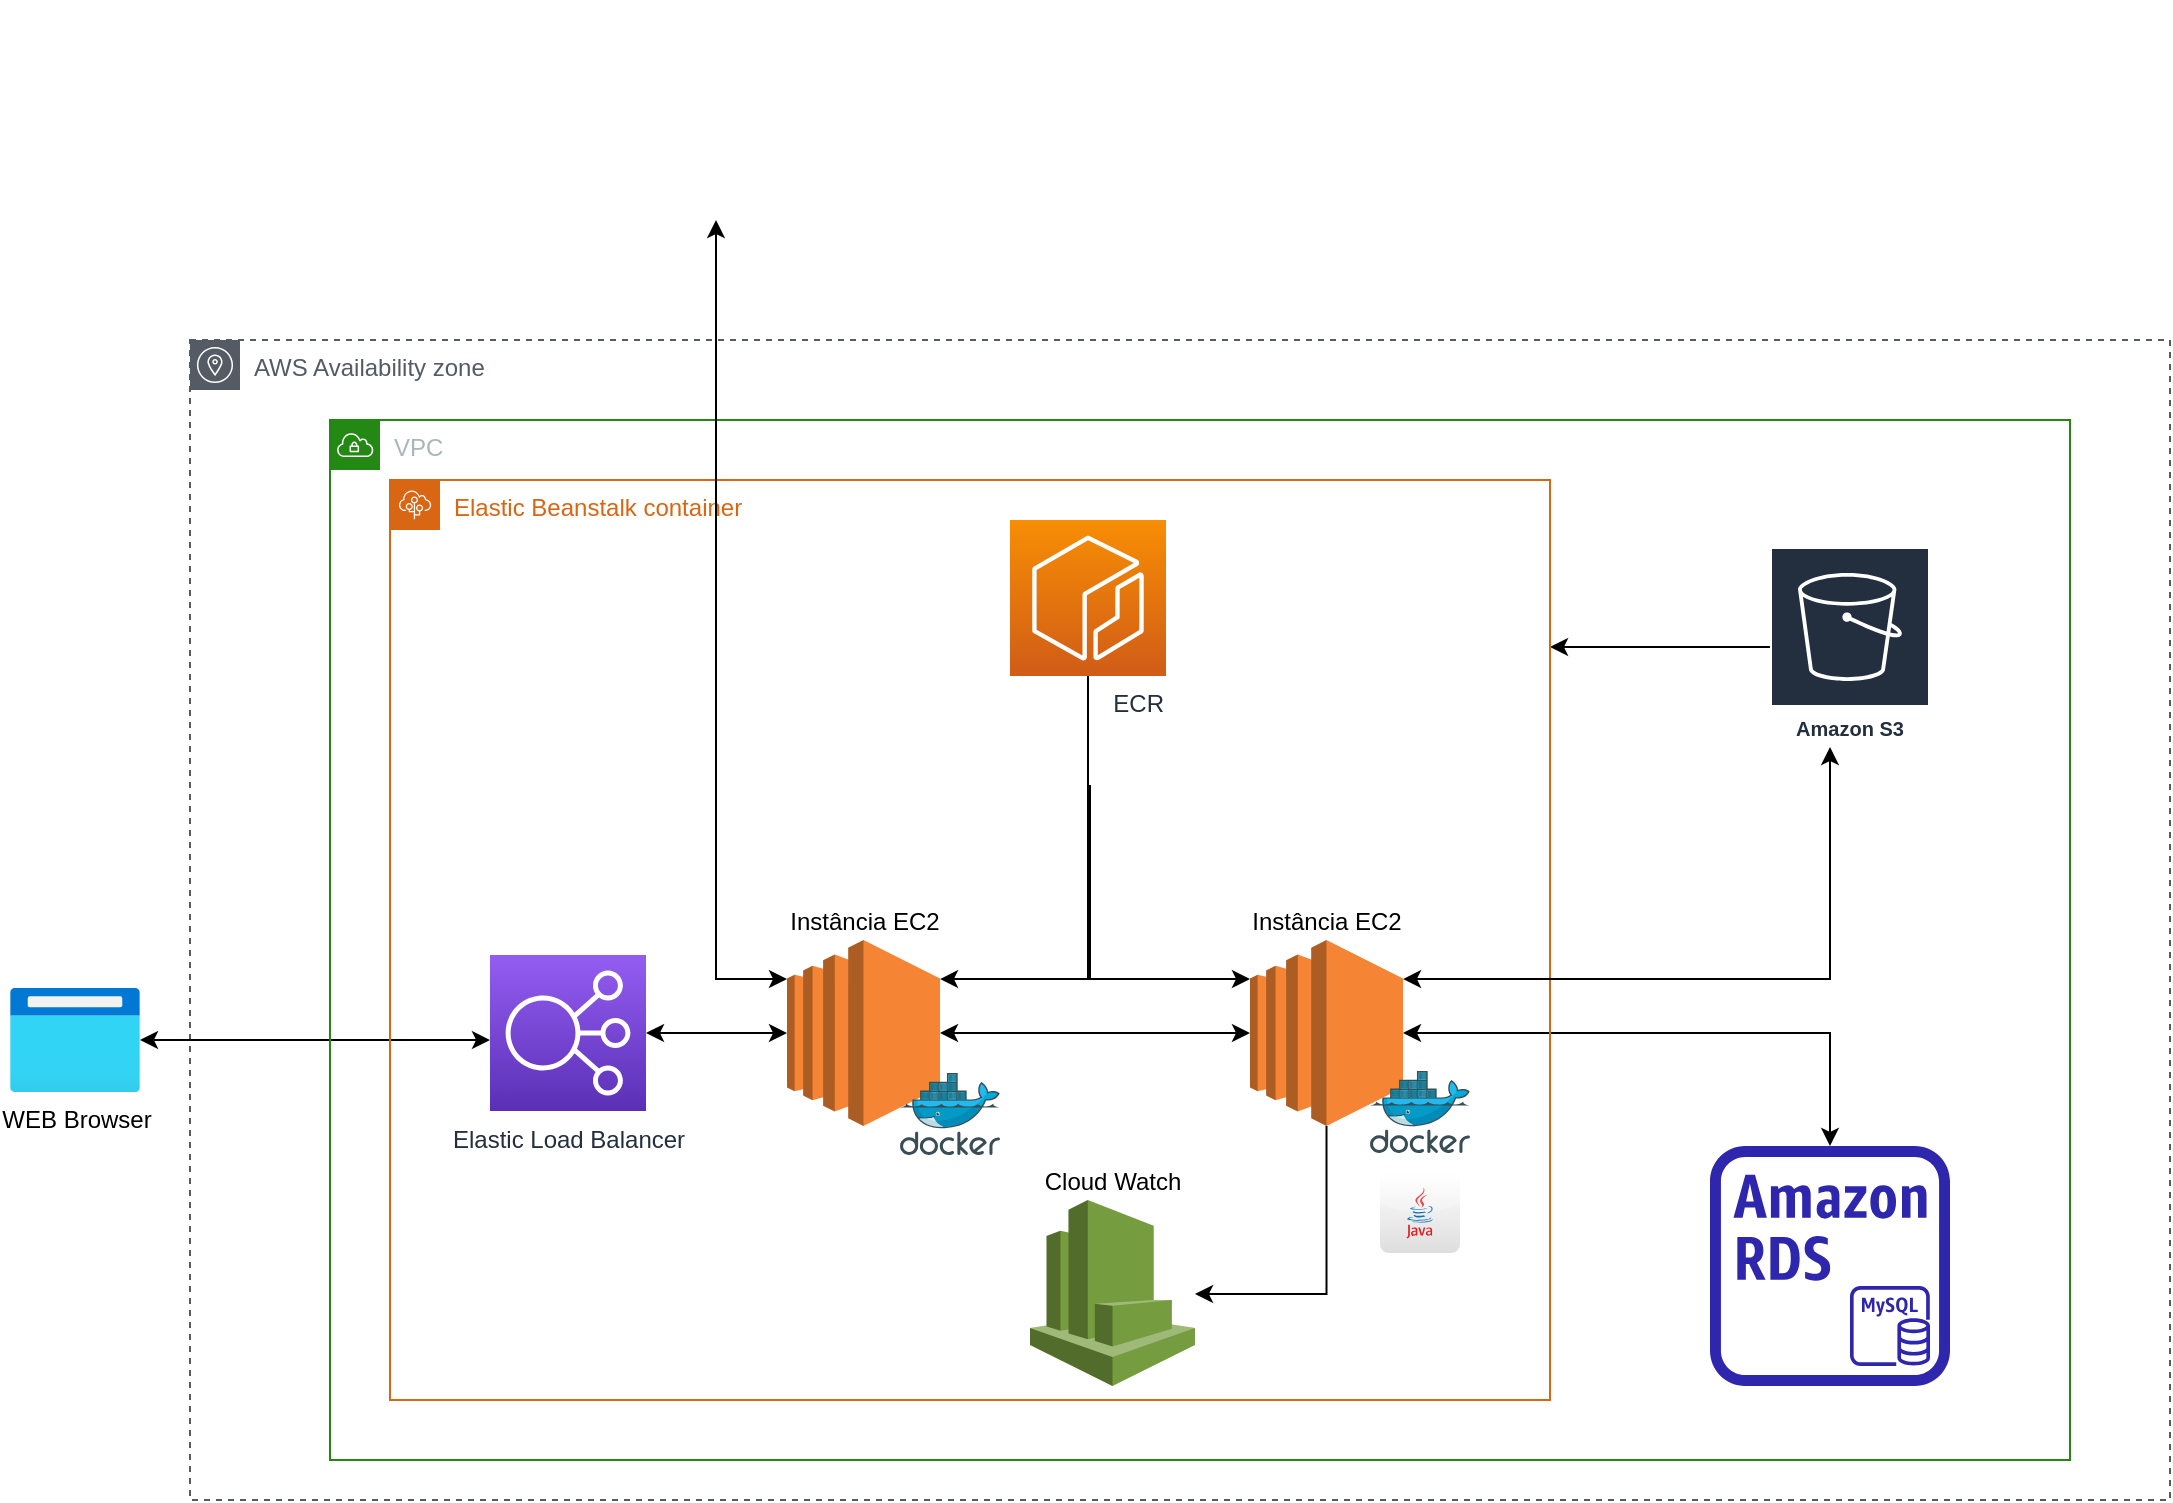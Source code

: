 <mxfile version="20.6.0" type="device"><diagram id="qRKIa23p0turEVI_uHOZ" name="Page-1"><mxGraphModel dx="1447" dy="1837" grid="1" gridSize="10" guides="1" tooltips="1" connect="1" arrows="1" fold="1" page="1" pageScale="1" pageWidth="850" pageHeight="1100" math="0" shadow="0"><root><mxCell id="0"/><mxCell id="1" parent="0"/><mxCell id="7_5hubHXkYifH4TkM-rc-16" value="AWS Availability zone" style="sketch=0;outlineConnect=0;gradientColor=none;html=1;whiteSpace=wrap;fontSize=12;fontStyle=0;shape=mxgraph.aws4.group;grIcon=mxgraph.aws4.group_availability_zone;strokeColor=#545B64;fillColor=none;verticalAlign=top;align=left;spacingLeft=30;fontColor=#545B64;dashed=1;labelBorderColor=none;" parent="1" vertex="1"><mxGeometry x="160" y="10" width="990" height="580" as="geometry"/></mxCell><mxCell id="RIc0_Iw7flq7NsRbb54p-15" value="Cloud Watch" style="outlineConnect=0;dashed=0;verticalLabelPosition=top;verticalAlign=bottom;align=center;html=1;shape=mxgraph.aws3.cloudwatch;fillColor=#759C3E;gradientColor=none;labelPosition=center;" parent="1" vertex="1"><mxGeometry x="580" y="440" width="82.5" height="93" as="geometry"/></mxCell><mxCell id="RIc0_Iw7flq7NsRbb54p-17" style="edgeStyle=orthogonalEdgeStyle;rounded=0;orthogonalLoop=1;jettySize=auto;html=1;startArrow=classic;startFill=1;exitX=1;exitY=0.5;exitDx=0;exitDy=0;exitPerimeter=0;" parent="1" source="RIc0_Iw7flq7NsRbb54p-14" target="RIc0_Iw7flq7NsRbb54p-8" edge="1"><mxGeometry relative="1" as="geometry"><mxPoint x="770" y="360" as="sourcePoint"/></mxGeometry></mxCell><mxCell id="RIc0_Iw7flq7NsRbb54p-18" style="edgeStyle=orthogonalEdgeStyle;rounded=0;orthogonalLoop=1;jettySize=auto;html=1;" parent="1" source="RIc0_Iw7flq7NsRbb54p-14" target="RIc0_Iw7flq7NsRbb54p-15" edge="1"><mxGeometry relative="1" as="geometry"><Array as="points"><mxPoint x="728" y="487"/></Array></mxGeometry></mxCell><mxCell id="7_5hubHXkYifH4TkM-rc-7" style="edgeStyle=orthogonalEdgeStyle;rounded=0;orthogonalLoop=1;jettySize=auto;html=1;" parent="1" source="RIc0_Iw7flq7NsRbb54p-29" target="RIc0_Iw7flq7NsRbb54p-4" edge="1"><mxGeometry relative="1" as="geometry"><Array as="points"><mxPoint x="680" y="118"/></Array></mxGeometry></mxCell><mxCell id="7_5hubHXkYifH4TkM-rc-1" value="WEB Browser" style="aspect=fixed;html=1;points=[];align=center;image;fontSize=12;image=img/lib/azure2/general/Browser.svg;labelBorderColor=none;" parent="1" vertex="1"><mxGeometry x="70" y="334" width="65" height="52" as="geometry"/></mxCell><mxCell id="7_5hubHXkYifH4TkM-rc-10" value="" style="edgeStyle=orthogonalEdgeStyle;rounded=0;orthogonalLoop=1;jettySize=auto;html=1;startArrow=classic;startFill=1;endArrow=classic;endFill=1;" parent="1" source="7_5hubHXkYifH4TkM-rc-1" edge="1"><mxGeometry relative="1" as="geometry"><mxPoint x="130" y="360" as="sourcePoint"/><mxPoint x="310" y="360" as="targetPoint"/></mxGeometry></mxCell><mxCell id="RIc0_Iw7flq7NsRbb54p-4" value="Elastic Beanstalk container" style="points=[[0,0],[0.25,0],[0.5,0],[0.75,0],[1,0],[1,0.25],[1,0.5],[1,0.75],[1,1],[0.75,1],[0.5,1],[0.25,1],[0,1],[0,0.75],[0,0.5],[0,0.25]];outlineConnect=0;gradientColor=none;html=1;whiteSpace=wrap;fontSize=12;fontStyle=0;container=1;pointerEvents=0;collapsible=0;recursiveResize=0;shape=mxgraph.aws4.group;grIcon=mxgraph.aws4.group_elastic_beanstalk;strokeColor=#D86613;fillColor=none;verticalAlign=top;align=left;spacingLeft=30;fontColor=#D86613;dashed=0;" parent="1" vertex="1"><mxGeometry x="260" y="80" width="580" height="460" as="geometry"/></mxCell><mxCell id="RIc0_Iw7flq7NsRbb54p-21" value="" style="group;align=center;labelPosition=center;verticalLabelPosition=top;verticalAlign=bottom;" parent="RIc0_Iw7flq7NsRbb54p-4" vertex="1" connectable="0"><mxGeometry x="430" y="230" width="120" height="156.5" as="geometry"/></mxCell><mxCell id="RIc0_Iw7flq7NsRbb54p-14" value="Instância EC2" style="outlineConnect=0;dashed=0;verticalLabelPosition=top;verticalAlign=bottom;align=center;html=1;shape=mxgraph.aws3.ec2;fillColor=#F58534;gradientColor=none;horizontal=1;whiteSpace=wrap;labelBorderColor=none;labelPosition=center;" parent="RIc0_Iw7flq7NsRbb54p-21" vertex="1"><mxGeometry width="76.5" height="93" as="geometry"/></mxCell><mxCell id="RIc0_Iw7flq7NsRbb54p-13" value="" style="sketch=0;aspect=fixed;html=1;points=[];align=center;image;fontSize=12;image=img/lib/mscae/Docker.svg;" parent="RIc0_Iw7flq7NsRbb54p-21" vertex="1"><mxGeometry x="60" y="65.5" width="50" height="41" as="geometry"/></mxCell><mxCell id="RIc0_Iw7flq7NsRbb54p-11" value="" style="dashed=0;outlineConnect=0;html=1;align=center;labelPosition=center;verticalLabelPosition=bottom;verticalAlign=top;shape=mxgraph.webicons.java;gradientColor=#DFDEDE" parent="RIc0_Iw7flq7NsRbb54p-21" vertex="1"><mxGeometry x="65" y="116.5" width="40" height="40" as="geometry"/></mxCell><mxCell id="RIc0_Iw7flq7NsRbb54p-24" value="" style="group;labelPosition=center;verticalLabelPosition=top;align=left;verticalAlign=top;" parent="RIc0_Iw7flq7NsRbb54p-4" vertex="1" connectable="0"><mxGeometry x="165" y="230" width="110" height="156.5" as="geometry"/></mxCell><mxCell id="RIc0_Iw7flq7NsRbb54p-22" value="Instância EC2" style="outlineConnect=0;dashed=0;verticalLabelPosition=top;verticalAlign=bottom;align=center;html=1;shape=mxgraph.aws3.ec2;fillColor=#F58534;gradientColor=none;labelPosition=center;" parent="RIc0_Iw7flq7NsRbb54p-24" vertex="1"><mxGeometry x="33.5" width="76.5" height="93" as="geometry"/></mxCell><mxCell id="RIc0_Iw7flq7NsRbb54p-10" value="" style="sketch=0;aspect=fixed;html=1;points=[];align=center;image;fontSize=12;image=img/lib/mscae/Docker.svg;" parent="RIc0_Iw7flq7NsRbb54p-24" vertex="1"><mxGeometry x="90" y="66.5" width="50" height="41" as="geometry"/></mxCell><mxCell id="RIc0_Iw7flq7NsRbb54p-23" value="" style="shape=image;html=1;verticalAlign=top;verticalLabelPosition=bottom;labelBackgroundColor=#ffffff;imageAspect=0;aspect=fixed;image=https://cdn1.iconfinder.com/data/icons/ionicons-fill-vol-2/512/logo-react-128.png" parent="RIc0_Iw7flq7NsRbb54p-24" vertex="1"><mxGeometry x="90" y="107.5" width="40" height="40" as="geometry"/></mxCell><mxCell id="RIc0_Iw7flq7NsRbb54p-25" style="edgeStyle=orthogonalEdgeStyle;rounded=0;orthogonalLoop=1;jettySize=auto;html=1;startArrow=classic;startFill=1;" parent="RIc0_Iw7flq7NsRbb54p-4" source="RIc0_Iw7flq7NsRbb54p-22" target="RIc0_Iw7flq7NsRbb54p-14" edge="1"><mxGeometry relative="1" as="geometry"/></mxCell><mxCell id="7_5hubHXkYifH4TkM-rc-14" style="edgeStyle=orthogonalEdgeStyle;rounded=0;orthogonalLoop=1;jettySize=auto;html=1;entryX=1;entryY=0.21;entryDx=0;entryDy=0;entryPerimeter=0;startArrow=none;startFill=0;endArrow=classic;endFill=1;" parent="RIc0_Iw7flq7NsRbb54p-4" target="RIc0_Iw7flq7NsRbb54p-22" edge="1"><mxGeometry relative="1" as="geometry"><mxPoint x="349" y="100" as="sourcePoint"/><Array as="points"><mxPoint x="349" y="153"/><mxPoint x="350" y="153"/><mxPoint x="350" y="250"/></Array></mxGeometry></mxCell><mxCell id="RIc0_Iw7flq7NsRbb54p-1" value="ECR&lt;br&gt;" style="sketch=0;points=[[0,0,0],[0.25,0,0],[0.5,0,0],[0.75,0,0],[1,0,0],[0,1,0],[0.25,1,0],[0.5,1,0],[0.75,1,0],[1,1,0],[0,0.25,0],[0,0.5,0],[0,0.75,0],[1,0.25,0],[1,0.5,0],[1,0.75,0]];outlineConnect=0;fontColor=#232F3E;gradientColor=#F78E04;gradientDirection=north;fillColor=#D05C17;strokeColor=#ffffff;dashed=0;verticalLabelPosition=bottom;verticalAlign=top;align=right;html=1;fontSize=12;fontStyle=0;aspect=fixed;shape=mxgraph.aws4.resourceIcon;resIcon=mxgraph.aws4.ecr;horizontal=1;" parent="RIc0_Iw7flq7NsRbb54p-4" vertex="1"><mxGeometry x="310" y="20" width="78" height="78" as="geometry"/></mxCell><mxCell id="RIc0_Iw7flq7NsRbb54p-5" style="edgeStyle=orthogonalEdgeStyle;rounded=0;orthogonalLoop=1;jettySize=auto;html=1;entryX=0;entryY=0.21;entryDx=0;entryDy=0;entryPerimeter=0;exitX=0.5;exitY=1;exitDx=0;exitDy=0;exitPerimeter=0;" parent="RIc0_Iw7flq7NsRbb54p-4" source="RIc0_Iw7flq7NsRbb54p-1" target="RIc0_Iw7flq7NsRbb54p-14" edge="1"><mxGeometry relative="1" as="geometry"/></mxCell><mxCell id="7_5hubHXkYifH4TkM-rc-9" value="Elastic Load Balancer" style="sketch=0;points=[[0,0,0],[0.25,0,0],[0.5,0,0],[0.75,0,0],[1,0,0],[0,1,0],[0.25,1,0],[0.5,1,0],[0.75,1,0],[1,1,0],[0,0.25,0],[0,0.5,0],[0,0.75,0],[1,0.25,0],[1,0.5,0],[1,0.75,0]];outlineConnect=0;fontColor=#232F3E;gradientColor=#945DF2;gradientDirection=north;fillColor=#5A30B5;strokeColor=#ffffff;dashed=0;verticalLabelPosition=bottom;verticalAlign=top;align=center;html=1;fontSize=12;fontStyle=0;aspect=fixed;shape=mxgraph.aws4.resourceIcon;resIcon=mxgraph.aws4.elastic_load_balancing;labelBorderColor=none;" parent="RIc0_Iw7flq7NsRbb54p-4" vertex="1"><mxGeometry x="50" y="237.5" width="78" height="78" as="geometry"/></mxCell><mxCell id="RIc0_Iw7flq7NsRbb54p-20" style="edgeStyle=orthogonalEdgeStyle;rounded=0;orthogonalLoop=1;jettySize=auto;html=1;startArrow=classic;startFill=1;endArrow=classic;endFill=1;" parent="RIc0_Iw7flq7NsRbb54p-4" source="7_5hubHXkYifH4TkM-rc-9" target="RIc0_Iw7flq7NsRbb54p-22" edge="1"><mxGeometry relative="1" as="geometry"><mxPoint x="-130" y="280" as="sourcePoint"/><mxPoint x="200" y="280" as="targetPoint"/></mxGeometry></mxCell><mxCell id="7_5hubHXkYifH4TkM-rc-15" style="edgeStyle=orthogonalEdgeStyle;rounded=0;orthogonalLoop=1;jettySize=auto;html=1;entryX=1;entryY=0.21;entryDx=0;entryDy=0;entryPerimeter=0;startArrow=classic;startFill=1;endArrow=classic;endFill=1;" parent="1" source="RIc0_Iw7flq7NsRbb54p-29" target="RIc0_Iw7flq7NsRbb54p-14" edge="1"><mxGeometry relative="1" as="geometry"><Array as="points"><mxPoint x="980" y="330"/></Array></mxGeometry></mxCell><mxCell id="RIc0_Iw7flq7NsRbb54p-29" value="Amazon S3" style="sketch=0;outlineConnect=0;fontColor=#232F3E;gradientColor=none;strokeColor=#ffffff;fillColor=#232F3E;dashed=0;verticalLabelPosition=middle;verticalAlign=bottom;align=center;html=1;whiteSpace=wrap;fontSize=10;fontStyle=1;spacing=3;shape=mxgraph.aws4.productIcon;prIcon=mxgraph.aws4.s3;" parent="1" vertex="1"><mxGeometry x="950" y="113.5" width="80" height="100" as="geometry"/></mxCell><mxCell id="7_5hubHXkYifH4TkM-rc-17" value="VPC" style="points=[[0,0],[0.25,0],[0.5,0],[0.75,0],[1,0],[1,0.25],[1,0.5],[1,0.75],[1,1],[0.75,1],[0.5,1],[0.25,1],[0,1],[0,0.75],[0,0.5],[0,0.25]];outlineConnect=0;gradientColor=none;html=1;whiteSpace=wrap;fontSize=12;fontStyle=0;container=1;pointerEvents=0;collapsible=0;recursiveResize=0;shape=mxgraph.aws4.group;grIcon=mxgraph.aws4.group_vpc;strokeColor=#248814;fillColor=none;verticalAlign=top;align=left;spacingLeft=30;fontColor=#AAB7B8;dashed=0;labelBorderColor=none;" parent="1" vertex="1"><mxGeometry x="230" y="50" width="870" height="520" as="geometry"/></mxCell><mxCell id="RIc0_Iw7flq7NsRbb54p-9" value="" style="group" parent="7_5hubHXkYifH4TkM-rc-17" vertex="1" connectable="0"><mxGeometry x="690" y="363" width="120" height="120" as="geometry"/></mxCell><mxCell id="RIc0_Iw7flq7NsRbb54p-7" value="" style="sketch=0;outlineConnect=0;fontColor=#232F3E;gradientColor=none;fillColor=#2E27AD;strokeColor=none;dashed=0;verticalLabelPosition=bottom;verticalAlign=top;align=center;html=1;fontSize=12;fontStyle=0;aspect=fixed;pointerEvents=1;shape=mxgraph.aws4.rds_mysql_instance;" parent="RIc0_Iw7flq7NsRbb54p-9" vertex="1"><mxGeometry x="70" y="70" width="40" height="40" as="geometry"/></mxCell><mxCell id="RIc0_Iw7flq7NsRbb54p-8" value="" style="sketch=0;outlineConnect=0;fontColor=#232F3E;gradientColor=none;fillColor=#2E27AD;strokeColor=none;dashed=0;verticalLabelPosition=bottom;verticalAlign=top;align=center;html=1;fontSize=12;fontStyle=0;aspect=fixed;pointerEvents=1;shape=mxgraph.aws4.rds_instance_alt;" parent="RIc0_Iw7flq7NsRbb54p-9" vertex="1"><mxGeometry width="120" height="120" as="geometry"/></mxCell><mxCell id="FVA8BJcBDNJP3po5Gmw--1" value="" style="shape=image;verticalLabelPosition=bottom;labelBackgroundColor=default;verticalAlign=top;aspect=fixed;imageAspect=0;image=https://etz.com.br/wp-content/uploads/2018/04/correios-1.png;" vertex="1" parent="1"><mxGeometry x="328" y="-160" width="193.9" height="110" as="geometry"/></mxCell><mxCell id="FVA8BJcBDNJP3po5Gmw--2" style="edgeStyle=orthogonalEdgeStyle;rounded=0;orthogonalLoop=1;jettySize=auto;html=1;exitX=0;exitY=0.21;exitDx=0;exitDy=0;exitPerimeter=0;startArrow=classic;startFill=1;" edge="1" parent="1" source="RIc0_Iw7flq7NsRbb54p-22" target="FVA8BJcBDNJP3po5Gmw--1"><mxGeometry relative="1" as="geometry"><Array as="points"><mxPoint x="423" y="330"/></Array></mxGeometry></mxCell></root></mxGraphModel></diagram></mxfile>